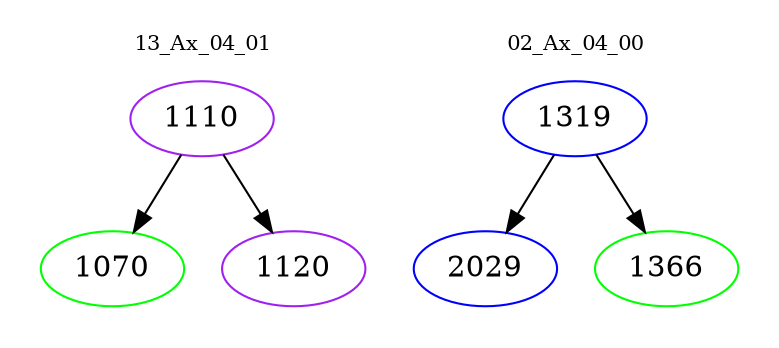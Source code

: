 digraph{
subgraph cluster_0 {
color = white
label = "13_Ax_04_01";
fontsize=10;
T0_1110 [label="1110", color="purple"]
T0_1110 -> T0_1070 [color="black"]
T0_1070 [label="1070", color="green"]
T0_1110 -> T0_1120 [color="black"]
T0_1120 [label="1120", color="purple"]
}
subgraph cluster_1 {
color = white
label = "02_Ax_04_00";
fontsize=10;
T1_1319 [label="1319", color="blue"]
T1_1319 -> T1_2029 [color="black"]
T1_2029 [label="2029", color="blue"]
T1_1319 -> T1_1366 [color="black"]
T1_1366 [label="1366", color="green"]
}
}
